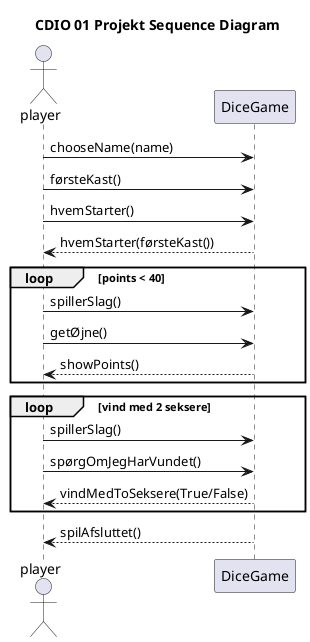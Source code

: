 @startuml
title CDIO 01 Projekt Sequence Diagram
actor player as p

p -> DiceGame : chooseName(name)
p -> DiceGame : førsteKast()
p -> DiceGame : hvemStarter()
p <-- DiceGame : hvemStarter(førsteKast())
loop points < 40
	p -> DiceGame : spillerSlag()
	p -> DiceGame : getØjne()
	p <-- DiceGame : showPoints()
end
loop vind med 2 seksere
	p -> DiceGame : spillerSlag()
	p -> DiceGame : spørgOmJegHarVundet()
	p <-- DiceGame : vindMedToSeksere(True/False)
end
p <-- DiceGame : spilAfsluttet()
@enduml
